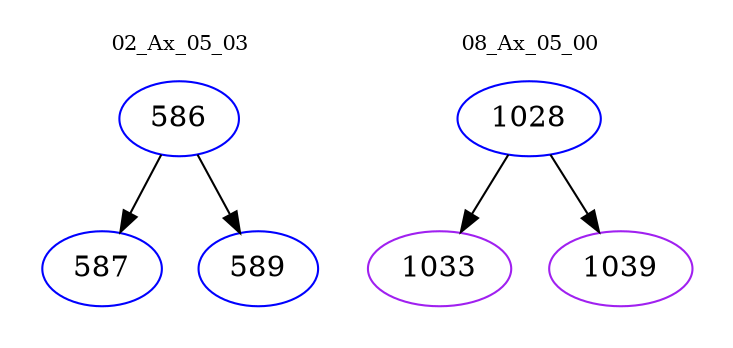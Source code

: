 digraph{
subgraph cluster_0 {
color = white
label = "02_Ax_05_03";
fontsize=10;
T0_586 [label="586", color="blue"]
T0_586 -> T0_587 [color="black"]
T0_587 [label="587", color="blue"]
T0_586 -> T0_589 [color="black"]
T0_589 [label="589", color="blue"]
}
subgraph cluster_1 {
color = white
label = "08_Ax_05_00";
fontsize=10;
T1_1028 [label="1028", color="blue"]
T1_1028 -> T1_1033 [color="black"]
T1_1033 [label="1033", color="purple"]
T1_1028 -> T1_1039 [color="black"]
T1_1039 [label="1039", color="purple"]
}
}

